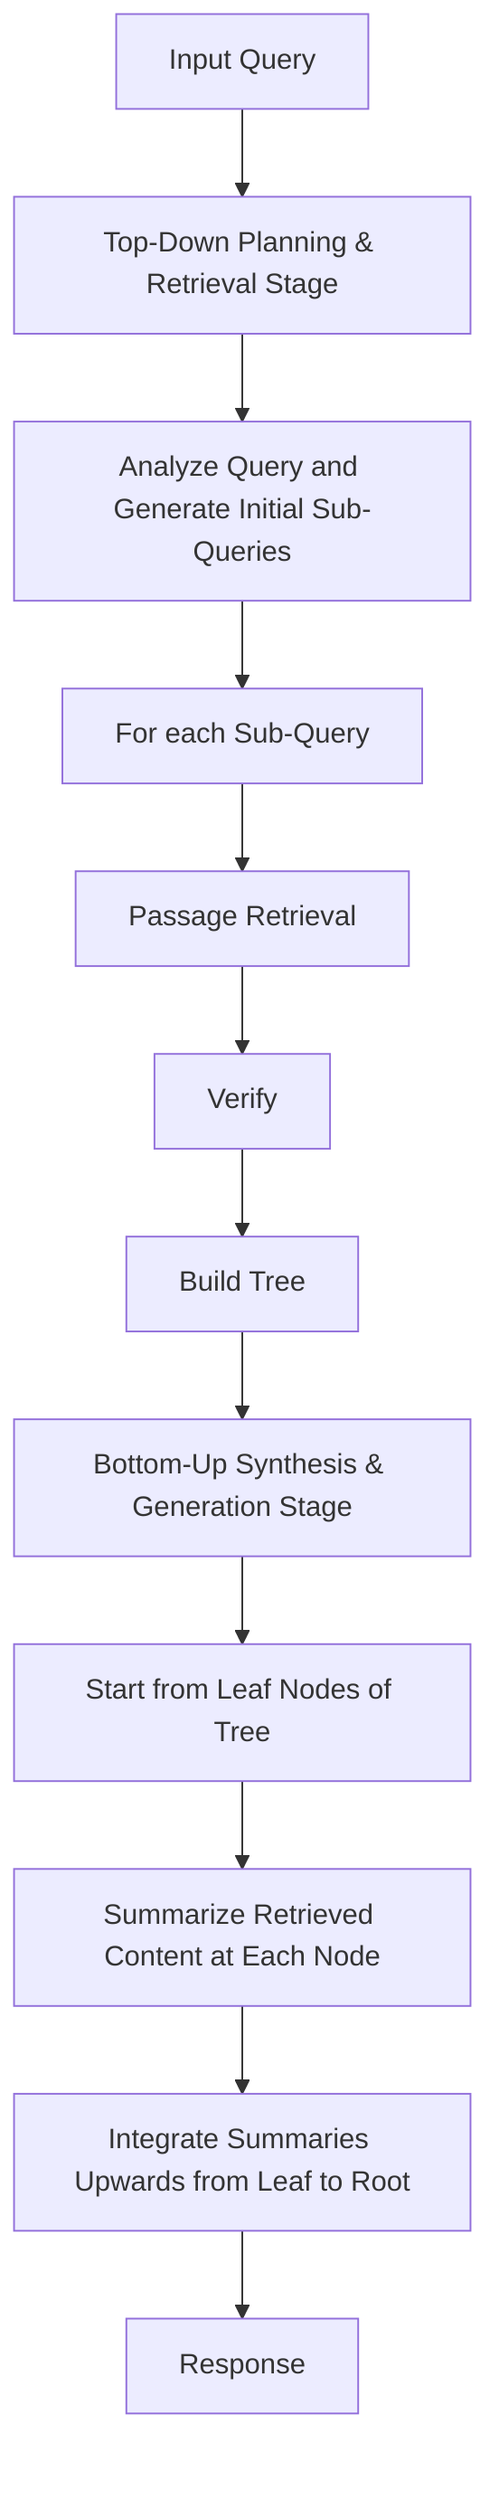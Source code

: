 flowchart TD
    A[Input Query] --> B[Top-Down Planning & Retrieval Stage]
    B --> C[Analyze Query and Generate Initial Sub-Queries]
    C --> D[For each Sub-Query]
    D --> E[Passage Retrieval]
    E --> F[Verify]
    F --> G[Build Tree]
    
    G --> H[Bottom-Up Synthesis & Generation Stage]
    H --> I[Start from Leaf Nodes of Tree]
    I --> J[Summarize Retrieved Content at Each Node]
    J --> K[Integrate Summaries Upwards from Leaf to Root]
    K --> L[Response]